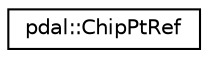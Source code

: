 digraph "Graphical Class Hierarchy"
{
  edge [fontname="Helvetica",fontsize="10",labelfontname="Helvetica",labelfontsize="10"];
  node [fontname="Helvetica",fontsize="10",shape=record];
  rankdir="LR";
  Node1 [label="pdal::ChipPtRef",height=0.2,width=0.4,color="black", fillcolor="white", style="filled",URL="$classpdal_1_1ChipPtRef.html"];
}
